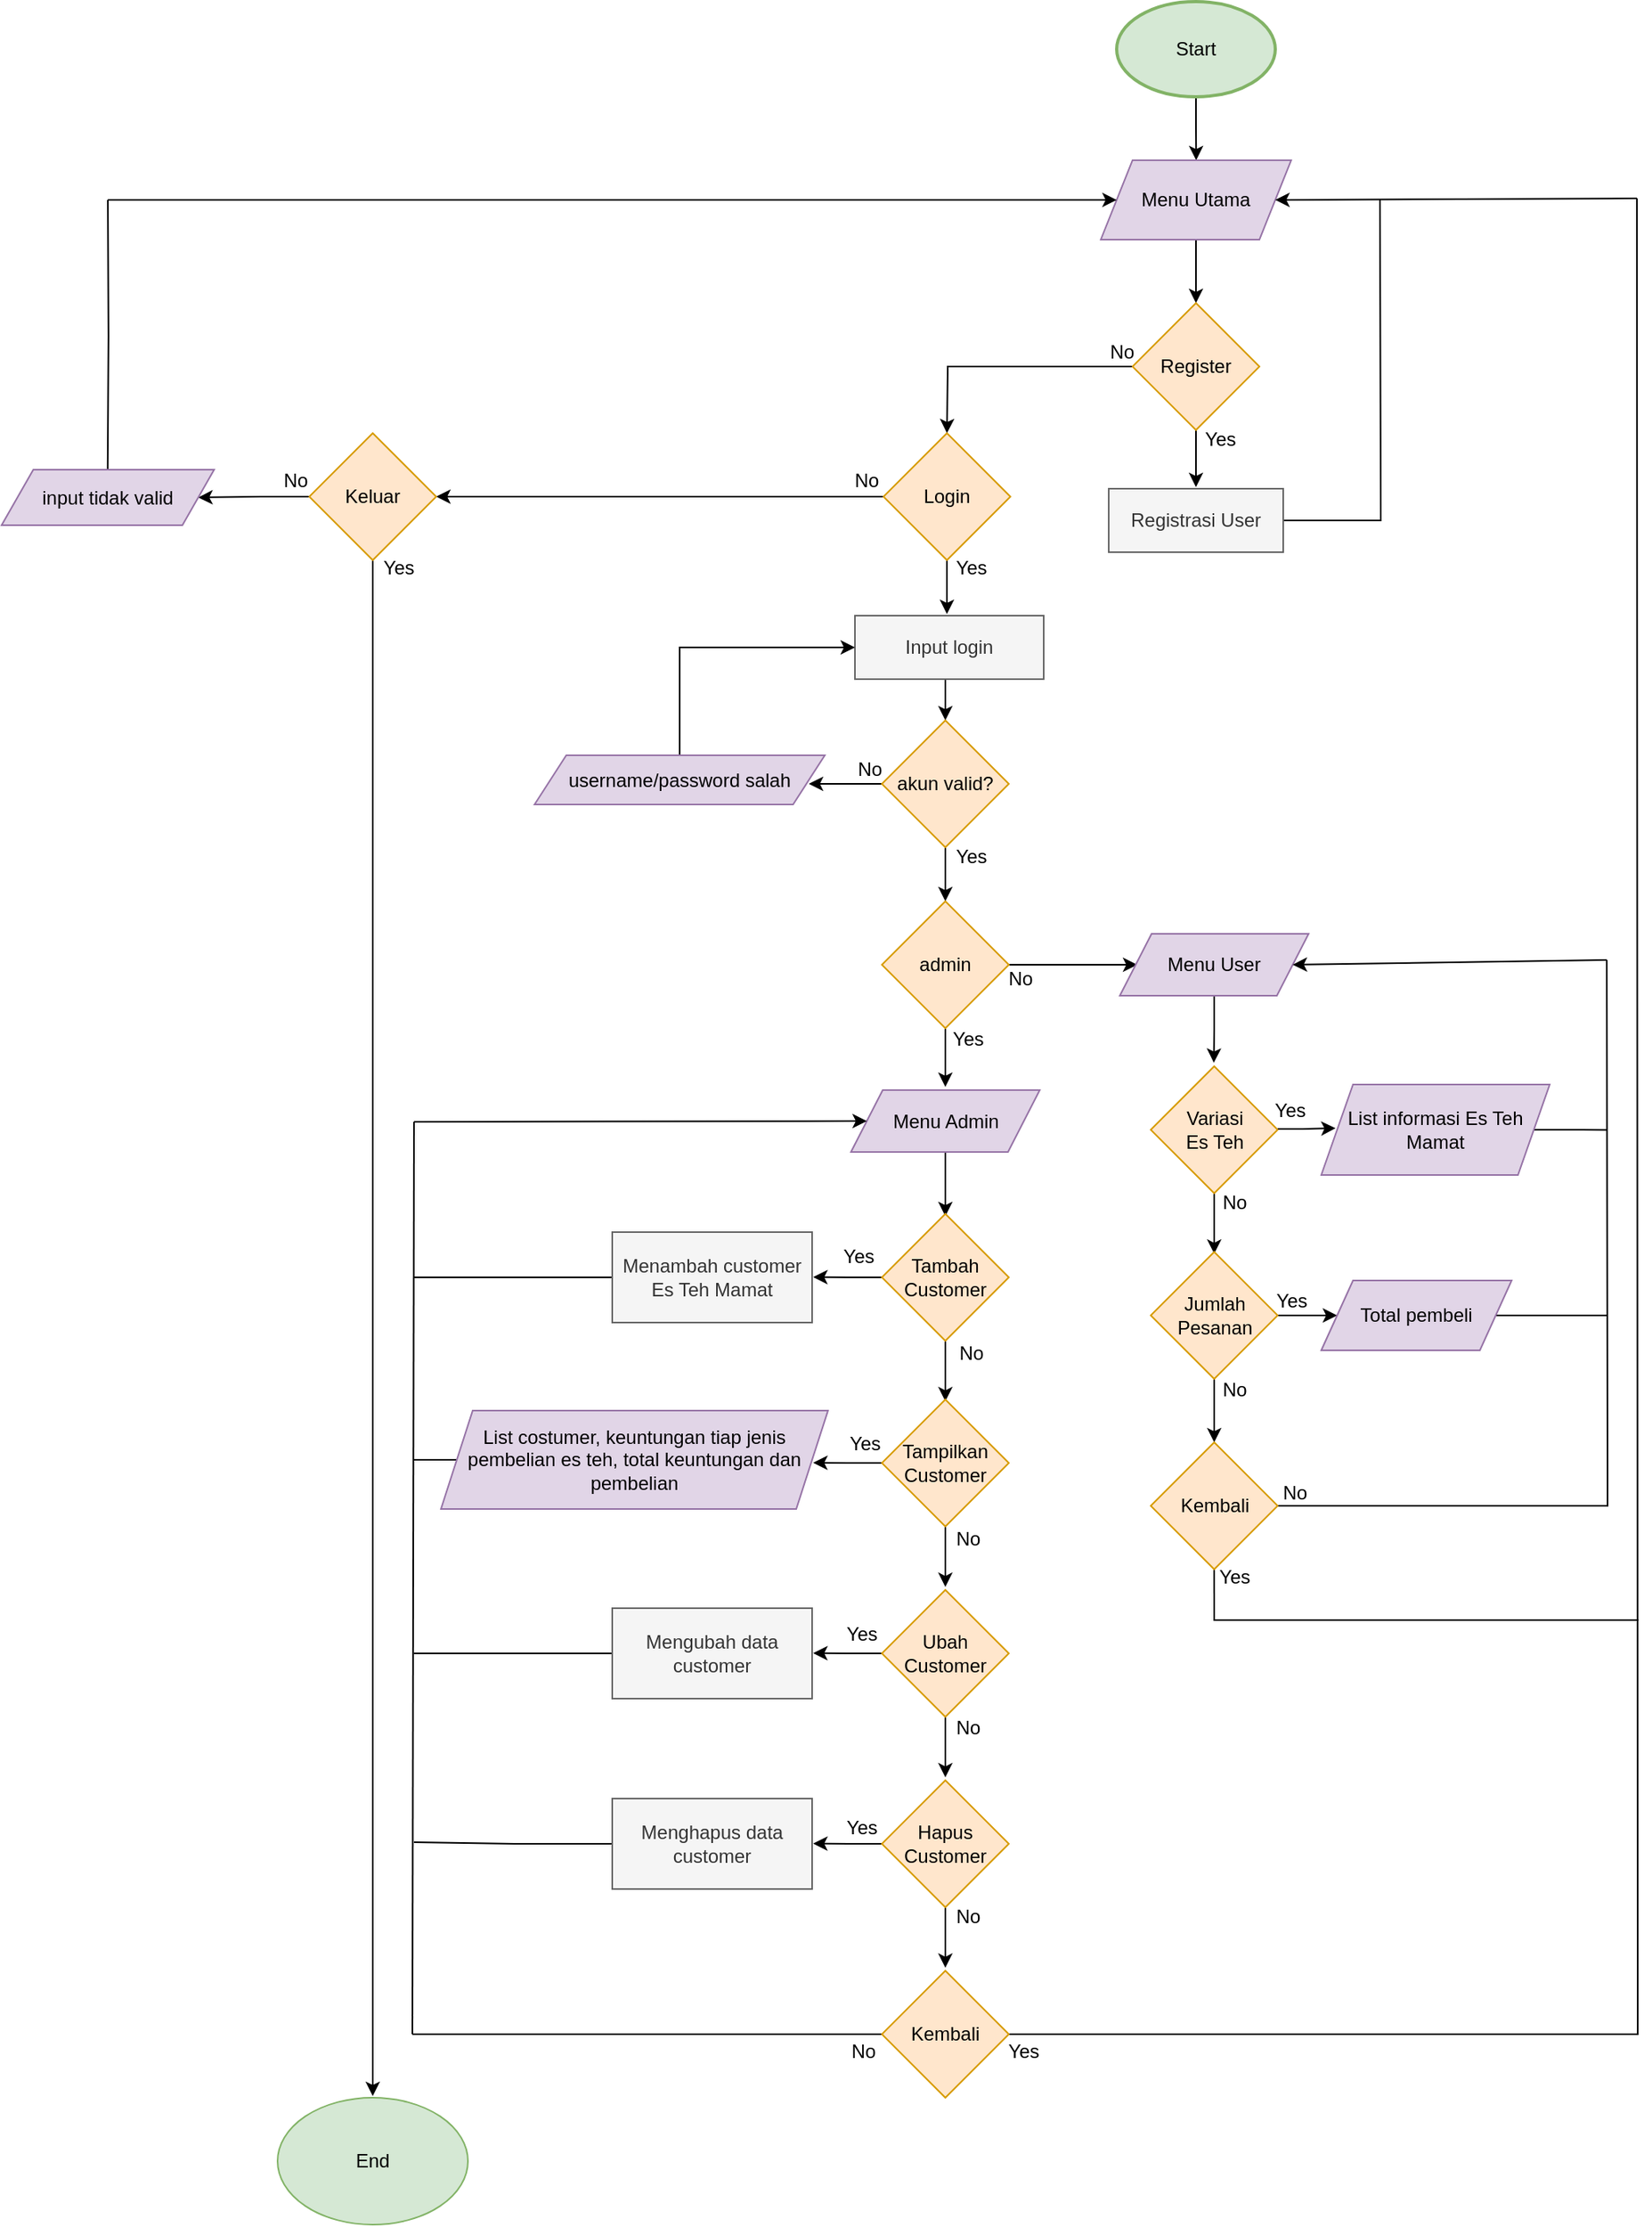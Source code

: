 <mxfile version="24.7.17">
  <diagram name="Page-1" id="psaYRLWhJM1OXI5JUv1E">
    <mxGraphModel dx="1280" dy="512" grid="0" gridSize="10" guides="1" tooltips="1" connect="1" arrows="1" fold="1" page="0" pageScale="1" pageWidth="1100" pageHeight="850" math="0" shadow="0">
      <root>
        <mxCell id="0" />
        <mxCell id="1" parent="0" />
        <mxCell id="k1Bq59QfBD5GOSJkM1TS-296" style="edgeStyle=orthogonalEdgeStyle;rounded=0;orthogonalLoop=1;jettySize=auto;html=1;exitX=0.5;exitY=1;exitDx=0;exitDy=0;exitPerimeter=0;" edge="1" parent="1" source="k1Bq59QfBD5GOSJkM1TS-295">
          <mxGeometry relative="1" as="geometry">
            <mxPoint x="570.143" y="120" as="targetPoint" />
          </mxGeometry>
        </mxCell>
        <mxCell id="k1Bq59QfBD5GOSJkM1TS-295" value="Start" style="strokeWidth=2;html=1;shape=mxgraph.flowchart.start_1;whiteSpace=wrap;fillColor=#d5e8d4;strokeColor=#82b366;" vertex="1" parent="1">
          <mxGeometry x="520" y="20" width="100" height="60" as="geometry" />
        </mxCell>
        <mxCell id="k1Bq59QfBD5GOSJkM1TS-300" style="edgeStyle=orthogonalEdgeStyle;rounded=0;orthogonalLoop=1;jettySize=auto;html=1;exitX=0.5;exitY=1;exitDx=0;exitDy=0;" edge="1" parent="1" source="k1Bq59QfBD5GOSJkM1TS-299">
          <mxGeometry relative="1" as="geometry">
            <mxPoint x="570" y="210" as="targetPoint" />
          </mxGeometry>
        </mxCell>
        <mxCell id="k1Bq59QfBD5GOSJkM1TS-299" value="Menu Utama" style="shape=parallelogram;perimeter=parallelogramPerimeter;whiteSpace=wrap;html=1;fixedSize=1;fillColor=#e1d5e7;strokeColor=#9673a6;" vertex="1" parent="1">
          <mxGeometry x="510" y="120" width="120" height="50" as="geometry" />
        </mxCell>
        <mxCell id="k1Bq59QfBD5GOSJkM1TS-311" style="edgeStyle=orthogonalEdgeStyle;rounded=0;orthogonalLoop=1;jettySize=auto;html=1;exitX=0;exitY=0.5;exitDx=0;exitDy=0;" edge="1" parent="1" source="k1Bq59QfBD5GOSJkM1TS-302">
          <mxGeometry relative="1" as="geometry">
            <mxPoint x="413" y="292" as="targetPoint" />
          </mxGeometry>
        </mxCell>
        <mxCell id="k1Bq59QfBD5GOSJkM1TS-338" style="edgeStyle=orthogonalEdgeStyle;rounded=0;orthogonalLoop=1;jettySize=auto;html=1;exitX=0.5;exitY=1;exitDx=0;exitDy=0;" edge="1" parent="1" source="k1Bq59QfBD5GOSJkM1TS-302">
          <mxGeometry relative="1" as="geometry">
            <mxPoint x="570" y="326" as="targetPoint" />
          </mxGeometry>
        </mxCell>
        <mxCell id="k1Bq59QfBD5GOSJkM1TS-302" value="Register" style="rhombus;whiteSpace=wrap;html=1;fillColor=#ffe6cc;strokeColor=#d79b00;" vertex="1" parent="1">
          <mxGeometry x="530" y="210" width="80" height="80" as="geometry" />
        </mxCell>
        <mxCell id="k1Bq59QfBD5GOSJkM1TS-432" style="edgeStyle=orthogonalEdgeStyle;rounded=0;orthogonalLoop=1;jettySize=auto;html=1;exitX=1;exitY=0.5;exitDx=0;exitDy=0;endArrow=none;endFill=0;" edge="1" parent="1" source="k1Bq59QfBD5GOSJkM1TS-309">
          <mxGeometry relative="1" as="geometry">
            <mxPoint x="686" y="145" as="targetPoint" />
          </mxGeometry>
        </mxCell>
        <mxCell id="k1Bq59QfBD5GOSJkM1TS-309" value="Registrasi User" style="rounded=0;whiteSpace=wrap;html=1;fillColor=#f5f5f5;fontColor=#333333;strokeColor=#666666;" vertex="1" parent="1">
          <mxGeometry x="515" y="327" width="110" height="40" as="geometry" />
        </mxCell>
        <mxCell id="k1Bq59QfBD5GOSJkM1TS-314" value="No" style="text;html=1;align=center;verticalAlign=middle;resizable=0;points=[];autosize=1;strokeColor=none;fillColor=none;" vertex="1" parent="1">
          <mxGeometry x="506" y="228" width="33" height="26" as="geometry" />
        </mxCell>
        <mxCell id="k1Bq59QfBD5GOSJkM1TS-317" style="edgeStyle=orthogonalEdgeStyle;rounded=0;orthogonalLoop=1;jettySize=auto;html=1;exitX=0;exitY=0.5;exitDx=0;exitDy=0;entryX=1;entryY=0.5;entryDx=0;entryDy=0;" edge="1" parent="1" source="k1Bq59QfBD5GOSJkM1TS-315" target="k1Bq59QfBD5GOSJkM1TS-369">
          <mxGeometry relative="1" as="geometry">
            <mxPoint x="125" y="332" as="targetPoint" />
            <mxPoint x="327" y="333" as="sourcePoint" />
          </mxGeometry>
        </mxCell>
        <mxCell id="k1Bq59QfBD5GOSJkM1TS-339" style="edgeStyle=orthogonalEdgeStyle;rounded=0;orthogonalLoop=1;jettySize=auto;html=1;exitX=0.5;exitY=1;exitDx=0;exitDy=0;" edge="1" parent="1" source="k1Bq59QfBD5GOSJkM1TS-315">
          <mxGeometry relative="1" as="geometry">
            <mxPoint x="413" y="406" as="targetPoint" />
          </mxGeometry>
        </mxCell>
        <mxCell id="k1Bq59QfBD5GOSJkM1TS-315" value="Login" style="rhombus;whiteSpace=wrap;html=1;fillColor=#ffe6cc;strokeColor=#d79b00;" vertex="1" parent="1">
          <mxGeometry x="373" y="292" width="80" height="80" as="geometry" />
        </mxCell>
        <mxCell id="k1Bq59QfBD5GOSJkM1TS-320" style="edgeStyle=orthogonalEdgeStyle;rounded=0;orthogonalLoop=1;jettySize=auto;html=1;exitX=0.5;exitY=1;exitDx=0;exitDy=0;entryX=0.5;entryY=0;entryDx=0;entryDy=0;" edge="1" parent="1" source="k1Bq59QfBD5GOSJkM1TS-318" target="k1Bq59QfBD5GOSJkM1TS-319">
          <mxGeometry relative="1" as="geometry" />
        </mxCell>
        <mxCell id="k1Bq59QfBD5GOSJkM1TS-318" value="Input login" style="rounded=0;whiteSpace=wrap;html=1;fillColor=#f5f5f5;fontColor=#333333;strokeColor=#666666;" vertex="1" parent="1">
          <mxGeometry x="355" y="407" width="119" height="40" as="geometry" />
        </mxCell>
        <mxCell id="k1Bq59QfBD5GOSJkM1TS-321" style="edgeStyle=orthogonalEdgeStyle;rounded=0;orthogonalLoop=1;jettySize=auto;html=1;exitX=0;exitY=0.5;exitDx=0;exitDy=0;" edge="1" parent="1" source="k1Bq59QfBD5GOSJkM1TS-319">
          <mxGeometry relative="1" as="geometry">
            <mxPoint x="325.931" y="512.966" as="targetPoint" />
          </mxGeometry>
        </mxCell>
        <mxCell id="k1Bq59QfBD5GOSJkM1TS-341" style="edgeStyle=orthogonalEdgeStyle;rounded=0;orthogonalLoop=1;jettySize=auto;html=1;exitX=0.5;exitY=1;exitDx=0;exitDy=0;entryX=0.5;entryY=0;entryDx=0;entryDy=0;" edge="1" parent="1" source="k1Bq59QfBD5GOSJkM1TS-319" target="k1Bq59QfBD5GOSJkM1TS-327">
          <mxGeometry relative="1" as="geometry">
            <mxPoint x="412" y="580.5" as="targetPoint" />
          </mxGeometry>
        </mxCell>
        <mxCell id="k1Bq59QfBD5GOSJkM1TS-319" value="akun valid?" style="rhombus;whiteSpace=wrap;html=1;fillColor=#ffe6cc;strokeColor=#d79b00;" vertex="1" parent="1">
          <mxGeometry x="372" y="473" width="80" height="80" as="geometry" />
        </mxCell>
        <mxCell id="k1Bq59QfBD5GOSJkM1TS-326" style="edgeStyle=orthogonalEdgeStyle;rounded=0;orthogonalLoop=1;jettySize=auto;html=1;exitX=0.5;exitY=0;exitDx=0;exitDy=0;entryX=0;entryY=0.5;entryDx=0;entryDy=0;" edge="1" parent="1" source="k1Bq59QfBD5GOSJkM1TS-325" target="k1Bq59QfBD5GOSJkM1TS-318">
          <mxGeometry relative="1" as="geometry">
            <mxPoint x="244.667" y="427.333" as="targetPoint" />
          </mxGeometry>
        </mxCell>
        <mxCell id="k1Bq59QfBD5GOSJkM1TS-325" value="username/password salah" style="shape=parallelogram;perimeter=parallelogramPerimeter;whiteSpace=wrap;html=1;fixedSize=1;fillColor=#e1d5e7;strokeColor=#9673a6;" vertex="1" parent="1">
          <mxGeometry x="153" y="495" width="183" height="31" as="geometry" />
        </mxCell>
        <mxCell id="k1Bq59QfBD5GOSJkM1TS-343" style="edgeStyle=orthogonalEdgeStyle;rounded=0;orthogonalLoop=1;jettySize=auto;html=1;exitX=0.5;exitY=1;exitDx=0;exitDy=0;entryX=0.5;entryY=0;entryDx=0;entryDy=0;" edge="1" parent="1" source="k1Bq59QfBD5GOSJkM1TS-327">
          <mxGeometry relative="1" as="geometry">
            <mxPoint x="412" y="704" as="targetPoint" />
          </mxGeometry>
        </mxCell>
        <mxCell id="k1Bq59QfBD5GOSJkM1TS-345" value="" style="edgeStyle=orthogonalEdgeStyle;rounded=0;orthogonalLoop=1;jettySize=auto;html=1;" edge="1" parent="1" source="k1Bq59QfBD5GOSJkM1TS-327">
          <mxGeometry relative="1" as="geometry">
            <mxPoint x="533" y="627" as="targetPoint" />
          </mxGeometry>
        </mxCell>
        <mxCell id="k1Bq59QfBD5GOSJkM1TS-327" value="admin" style="rhombus;whiteSpace=wrap;html=1;fillColor=#ffe6cc;strokeColor=#d79b00;" vertex="1" parent="1">
          <mxGeometry x="372" y="587" width="80" height="80" as="geometry" />
        </mxCell>
        <mxCell id="k1Bq59QfBD5GOSJkM1TS-328" value="Yes" style="text;html=1;align=center;verticalAlign=middle;resizable=0;points=[];autosize=1;strokeColor=none;fillColor=none;" vertex="1" parent="1">
          <mxGeometry x="409" y="364" width="38" height="26" as="geometry" />
        </mxCell>
        <mxCell id="k1Bq59QfBD5GOSJkM1TS-329" value="No" style="text;html=1;align=center;verticalAlign=middle;resizable=0;points=[];autosize=1;strokeColor=none;fillColor=none;" vertex="1" parent="1">
          <mxGeometry x="345" y="309" width="33" height="26" as="geometry" />
        </mxCell>
        <mxCell id="k1Bq59QfBD5GOSJkM1TS-332" value="No" style="text;html=1;align=center;verticalAlign=middle;resizable=0;points=[];autosize=1;strokeColor=none;fillColor=none;" vertex="1" parent="1">
          <mxGeometry x="347" y="491" width="33" height="26" as="geometry" />
        </mxCell>
        <mxCell id="k1Bq59QfBD5GOSJkM1TS-333" value="Yes" style="text;html=1;align=center;verticalAlign=middle;resizable=0;points=[];autosize=1;strokeColor=none;fillColor=none;" vertex="1" parent="1">
          <mxGeometry x="409" y="546" width="38" height="26" as="geometry" />
        </mxCell>
        <mxCell id="k1Bq59QfBD5GOSJkM1TS-340" value="Yes" style="text;html=1;align=center;verticalAlign=middle;resizable=0;points=[];autosize=1;strokeColor=none;fillColor=none;" vertex="1" parent="1">
          <mxGeometry x="566" y="283" width="38" height="26" as="geometry" />
        </mxCell>
        <mxCell id="k1Bq59QfBD5GOSJkM1TS-402" style="edgeStyle=orthogonalEdgeStyle;rounded=0;orthogonalLoop=1;jettySize=auto;html=1;exitX=0.5;exitY=1;exitDx=0;exitDy=0;" edge="1" parent="1" source="k1Bq59QfBD5GOSJkM1TS-351">
          <mxGeometry relative="1" as="geometry">
            <mxPoint x="581.25" y="688.75" as="targetPoint" />
          </mxGeometry>
        </mxCell>
        <mxCell id="k1Bq59QfBD5GOSJkM1TS-351" value="Menu User" style="shape=parallelogram;perimeter=parallelogramPerimeter;whiteSpace=wrap;html=1;fixedSize=1;fillColor=#e1d5e7;strokeColor=#9673a6;" vertex="1" parent="1">
          <mxGeometry x="522" y="607.5" width="119" height="39" as="geometry" />
        </mxCell>
        <mxCell id="k1Bq59QfBD5GOSJkM1TS-353" style="edgeStyle=orthogonalEdgeStyle;rounded=0;orthogonalLoop=1;jettySize=auto;html=1;exitX=0.5;exitY=1;exitDx=0;exitDy=0;" edge="1" parent="1" source="k1Bq59QfBD5GOSJkM1TS-352">
          <mxGeometry relative="1" as="geometry">
            <mxPoint x="412" y="785.5" as="targetPoint" />
          </mxGeometry>
        </mxCell>
        <mxCell id="k1Bq59QfBD5GOSJkM1TS-352" value="Menu Admin" style="shape=parallelogram;perimeter=parallelogramPerimeter;whiteSpace=wrap;html=1;fixedSize=1;fillColor=#e1d5e7;strokeColor=#9673a6;" vertex="1" parent="1">
          <mxGeometry x="352.5" y="706" width="119" height="39" as="geometry" />
        </mxCell>
        <mxCell id="k1Bq59QfBD5GOSJkM1TS-355" style="edgeStyle=orthogonalEdgeStyle;rounded=0;orthogonalLoop=1;jettySize=auto;html=1;exitX=0;exitY=0.5;exitDx=0;exitDy=0;" edge="1" parent="1" source="k1Bq59QfBD5GOSJkM1TS-354">
          <mxGeometry relative="1" as="geometry">
            <mxPoint x="328.667" y="823.833" as="targetPoint" />
          </mxGeometry>
        </mxCell>
        <mxCell id="k1Bq59QfBD5GOSJkM1TS-356" style="edgeStyle=orthogonalEdgeStyle;rounded=0;orthogonalLoop=1;jettySize=auto;html=1;exitX=0.5;exitY=1;exitDx=0;exitDy=0;" edge="1" parent="1" source="k1Bq59QfBD5GOSJkM1TS-354">
          <mxGeometry relative="1" as="geometry">
            <mxPoint x="412" y="902.167" as="targetPoint" />
          </mxGeometry>
        </mxCell>
        <mxCell id="k1Bq59QfBD5GOSJkM1TS-354" value="Tambah Customer" style="rhombus;whiteSpace=wrap;html=1;fillColor=#ffe6cc;strokeColor=#d79b00;" vertex="1" parent="1">
          <mxGeometry x="372" y="784" width="80" height="80" as="geometry" />
        </mxCell>
        <mxCell id="k1Bq59QfBD5GOSJkM1TS-357" style="edgeStyle=orthogonalEdgeStyle;rounded=0;orthogonalLoop=1;jettySize=auto;html=1;exitX=0;exitY=0.5;exitDx=0;exitDy=0;" edge="1" parent="1" source="k1Bq59QfBD5GOSJkM1TS-359">
          <mxGeometry relative="1" as="geometry">
            <mxPoint x="328.667" y="940.833" as="targetPoint" />
          </mxGeometry>
        </mxCell>
        <mxCell id="k1Bq59QfBD5GOSJkM1TS-358" style="edgeStyle=orthogonalEdgeStyle;rounded=0;orthogonalLoop=1;jettySize=auto;html=1;exitX=0.5;exitY=1;exitDx=0;exitDy=0;" edge="1" parent="1" source="k1Bq59QfBD5GOSJkM1TS-359">
          <mxGeometry relative="1" as="geometry">
            <mxPoint x="412" y="1019.167" as="targetPoint" />
          </mxGeometry>
        </mxCell>
        <mxCell id="k1Bq59QfBD5GOSJkM1TS-359" value="Tampilkan Customer" style="rhombus;whiteSpace=wrap;html=1;fillColor=#ffe6cc;strokeColor=#d79b00;" vertex="1" parent="1">
          <mxGeometry x="372" y="901" width="80" height="80" as="geometry" />
        </mxCell>
        <mxCell id="k1Bq59QfBD5GOSJkM1TS-360" style="edgeStyle=orthogonalEdgeStyle;rounded=0;orthogonalLoop=1;jettySize=auto;html=1;exitX=0;exitY=0.5;exitDx=0;exitDy=0;" edge="1" parent="1" source="k1Bq59QfBD5GOSJkM1TS-362">
          <mxGeometry relative="1" as="geometry">
            <mxPoint x="328.667" y="1060.833" as="targetPoint" />
          </mxGeometry>
        </mxCell>
        <mxCell id="k1Bq59QfBD5GOSJkM1TS-361" style="edgeStyle=orthogonalEdgeStyle;rounded=0;orthogonalLoop=1;jettySize=auto;html=1;exitX=0.5;exitY=1;exitDx=0;exitDy=0;" edge="1" parent="1" source="k1Bq59QfBD5GOSJkM1TS-362">
          <mxGeometry relative="1" as="geometry">
            <mxPoint x="412" y="1139.167" as="targetPoint" />
          </mxGeometry>
        </mxCell>
        <mxCell id="k1Bq59QfBD5GOSJkM1TS-362" value="Ubah Customer" style="rhombus;whiteSpace=wrap;html=1;fillColor=#ffe6cc;strokeColor=#d79b00;" vertex="1" parent="1">
          <mxGeometry x="372" y="1021" width="80" height="80" as="geometry" />
        </mxCell>
        <mxCell id="k1Bq59QfBD5GOSJkM1TS-363" style="edgeStyle=orthogonalEdgeStyle;rounded=0;orthogonalLoop=1;jettySize=auto;html=1;exitX=0;exitY=0.5;exitDx=0;exitDy=0;" edge="1" parent="1" source="k1Bq59QfBD5GOSJkM1TS-365">
          <mxGeometry relative="1" as="geometry">
            <mxPoint x="328.667" y="1180.833" as="targetPoint" />
          </mxGeometry>
        </mxCell>
        <mxCell id="k1Bq59QfBD5GOSJkM1TS-364" style="edgeStyle=orthogonalEdgeStyle;rounded=0;orthogonalLoop=1;jettySize=auto;html=1;exitX=0.5;exitY=1;exitDx=0;exitDy=0;" edge="1" parent="1" source="k1Bq59QfBD5GOSJkM1TS-365">
          <mxGeometry relative="1" as="geometry">
            <mxPoint x="412" y="1259.167" as="targetPoint" />
          </mxGeometry>
        </mxCell>
        <mxCell id="k1Bq59QfBD5GOSJkM1TS-365" value="Hapus Customer" style="rhombus;whiteSpace=wrap;html=1;fillColor=#ffe6cc;strokeColor=#d79b00;" vertex="1" parent="1">
          <mxGeometry x="372" y="1141" width="80" height="80" as="geometry" />
        </mxCell>
        <mxCell id="k1Bq59QfBD5GOSJkM1TS-366" style="edgeStyle=orthogonalEdgeStyle;rounded=0;orthogonalLoop=1;jettySize=auto;html=1;exitX=0;exitY=0.5;exitDx=0;exitDy=0;endArrow=none;endFill=0;" edge="1" parent="1" source="k1Bq59QfBD5GOSJkM1TS-368">
          <mxGeometry relative="1" as="geometry">
            <mxPoint x="76" y="1301" as="targetPoint" />
          </mxGeometry>
        </mxCell>
        <mxCell id="k1Bq59QfBD5GOSJkM1TS-418" style="edgeStyle=orthogonalEdgeStyle;rounded=0;orthogonalLoop=1;jettySize=auto;html=1;exitX=1;exitY=0.5;exitDx=0;exitDy=0;endArrow=none;endFill=0;" edge="1" parent="1" source="k1Bq59QfBD5GOSJkM1TS-368">
          <mxGeometry relative="1" as="geometry">
            <mxPoint x="848" y="144" as="targetPoint" />
          </mxGeometry>
        </mxCell>
        <mxCell id="k1Bq59QfBD5GOSJkM1TS-368" value="Kembali" style="rhombus;whiteSpace=wrap;html=1;fillColor=#ffe6cc;strokeColor=#d79b00;" vertex="1" parent="1">
          <mxGeometry x="372" y="1261" width="80" height="80" as="geometry" />
        </mxCell>
        <mxCell id="k1Bq59QfBD5GOSJkM1TS-370" style="edgeStyle=orthogonalEdgeStyle;rounded=0;orthogonalLoop=1;jettySize=auto;html=1;exitX=0;exitY=0.5;exitDx=0;exitDy=0;" edge="1" parent="1" source="k1Bq59QfBD5GOSJkM1TS-369" target="k1Bq59QfBD5GOSJkM1TS-371">
          <mxGeometry relative="1" as="geometry">
            <mxPoint x="-41" y="332" as="targetPoint" />
          </mxGeometry>
        </mxCell>
        <mxCell id="k1Bq59QfBD5GOSJkM1TS-376" style="edgeStyle=orthogonalEdgeStyle;rounded=0;orthogonalLoop=1;jettySize=auto;html=1;exitX=0.5;exitY=1;exitDx=0;exitDy=0;" edge="1" parent="1" source="k1Bq59QfBD5GOSJkM1TS-369">
          <mxGeometry relative="1" as="geometry">
            <mxPoint x="51" y="1340" as="targetPoint" />
          </mxGeometry>
        </mxCell>
        <mxCell id="k1Bq59QfBD5GOSJkM1TS-369" value="Keluar" style="rhombus;whiteSpace=wrap;html=1;fillColor=#ffe6cc;strokeColor=#d79b00;" vertex="1" parent="1">
          <mxGeometry x="11" y="292" width="80" height="80" as="geometry" />
        </mxCell>
        <mxCell id="k1Bq59QfBD5GOSJkM1TS-375" style="edgeStyle=orthogonalEdgeStyle;rounded=0;orthogonalLoop=1;jettySize=auto;html=1;exitX=0.5;exitY=0;exitDx=0;exitDy=0;endArrow=none;endFill=0;" edge="1" parent="1">
          <mxGeometry relative="1" as="geometry">
            <mxPoint x="-116" y="145" as="targetPoint" />
            <mxPoint x="-116.11" y="315" as="sourcePoint" />
          </mxGeometry>
        </mxCell>
        <mxCell id="k1Bq59QfBD5GOSJkM1TS-371" value="input tidak valid" style="shape=parallelogram;perimeter=parallelogramPerimeter;whiteSpace=wrap;html=1;fixedSize=1;fillColor=#e1d5e7;strokeColor=#9673a6;" vertex="1" parent="1">
          <mxGeometry x="-183" y="315" width="134" height="35" as="geometry" />
        </mxCell>
        <mxCell id="k1Bq59QfBD5GOSJkM1TS-374" value="" style="endArrow=classic;html=1;rounded=0;" edge="1" parent="1" target="k1Bq59QfBD5GOSJkM1TS-299">
          <mxGeometry width="50" height="50" relative="1" as="geometry">
            <mxPoint x="-116" y="145" as="sourcePoint" />
            <mxPoint x="-37" y="68" as="targetPoint" />
          </mxGeometry>
        </mxCell>
        <mxCell id="k1Bq59QfBD5GOSJkM1TS-377" value="No" style="text;html=1;align=center;verticalAlign=middle;resizable=0;points=[];autosize=1;strokeColor=none;fillColor=none;" vertex="1" parent="1">
          <mxGeometry x="-15" y="309" width="33" height="26" as="geometry" />
        </mxCell>
        <mxCell id="k1Bq59QfBD5GOSJkM1TS-378" value="Yes" style="text;html=1;align=center;verticalAlign=middle;resizable=0;points=[];autosize=1;strokeColor=none;fillColor=none;" vertex="1" parent="1">
          <mxGeometry x="48" y="364" width="38" height="26" as="geometry" />
        </mxCell>
        <mxCell id="k1Bq59QfBD5GOSJkM1TS-385" style="edgeStyle=orthogonalEdgeStyle;rounded=0;orthogonalLoop=1;jettySize=auto;html=1;exitX=0;exitY=0.5;exitDx=0;exitDy=0;endArrow=none;endFill=0;" edge="1" parent="1" source="k1Bq59QfBD5GOSJkM1TS-379">
          <mxGeometry relative="1" as="geometry">
            <mxPoint x="77" y="824" as="targetPoint" />
          </mxGeometry>
        </mxCell>
        <mxCell id="k1Bq59QfBD5GOSJkM1TS-379" value="Menambah customer Es Teh Mamat" style="rounded=0;whiteSpace=wrap;html=1;fillColor=#f5f5f5;fontColor=#333333;strokeColor=#666666;" vertex="1" parent="1">
          <mxGeometry x="202" y="795.5" width="126" height="57" as="geometry" />
        </mxCell>
        <mxCell id="k1Bq59QfBD5GOSJkM1TS-388" style="edgeStyle=orthogonalEdgeStyle;rounded=0;orthogonalLoop=1;jettySize=auto;html=1;exitX=0;exitY=0.5;exitDx=0;exitDy=0;endArrow=none;endFill=0;" edge="1" parent="1" source="k1Bq59QfBD5GOSJkM1TS-380">
          <mxGeometry relative="1" as="geometry">
            <mxPoint x="77" y="1061" as="targetPoint" />
          </mxGeometry>
        </mxCell>
        <mxCell id="k1Bq59QfBD5GOSJkM1TS-380" value="Mengubah data customer" style="rounded=0;whiteSpace=wrap;html=1;fillColor=#f5f5f5;fontColor=#333333;strokeColor=#666666;" vertex="1" parent="1">
          <mxGeometry x="202" y="1032.5" width="126" height="57" as="geometry" />
        </mxCell>
        <mxCell id="k1Bq59QfBD5GOSJkM1TS-389" style="edgeStyle=orthogonalEdgeStyle;rounded=0;orthogonalLoop=1;jettySize=auto;html=1;exitX=0;exitY=0.5;exitDx=0;exitDy=0;endArrow=none;endFill=0;" edge="1" parent="1" source="k1Bq59QfBD5GOSJkM1TS-381">
          <mxGeometry relative="1" as="geometry">
            <mxPoint x="77" y="1180" as="targetPoint" />
          </mxGeometry>
        </mxCell>
        <mxCell id="k1Bq59QfBD5GOSJkM1TS-381" value="Menghapus data c&lt;span style=&quot;background-color: initial;&quot;&gt;ustomer&lt;/span&gt;" style="rounded=0;whiteSpace=wrap;html=1;fillColor=#f5f5f5;fontColor=#333333;strokeColor=#666666;" vertex="1" parent="1">
          <mxGeometry x="202" y="1152.5" width="126" height="57" as="geometry" />
        </mxCell>
        <mxCell id="k1Bq59QfBD5GOSJkM1TS-387" style="edgeStyle=orthogonalEdgeStyle;rounded=0;orthogonalLoop=1;jettySize=auto;html=1;exitX=0;exitY=0.5;exitDx=0;exitDy=0;endArrow=none;endFill=0;" edge="1" parent="1" source="k1Bq59QfBD5GOSJkM1TS-382">
          <mxGeometry relative="1" as="geometry">
            <mxPoint x="77" y="939" as="targetPoint" />
          </mxGeometry>
        </mxCell>
        <mxCell id="k1Bq59QfBD5GOSJkM1TS-382" value="List costumer, keuntungan tiap jenis pembelian es teh, total keuntungan dan pembelian" style="shape=parallelogram;perimeter=parallelogramPerimeter;whiteSpace=wrap;html=1;fixedSize=1;fillColor=#e1d5e7;strokeColor=#9673a6;" vertex="1" parent="1">
          <mxGeometry x="94" y="908" width="244" height="62" as="geometry" />
        </mxCell>
        <mxCell id="k1Bq59QfBD5GOSJkM1TS-390" value="" style="endArrow=none;html=1;rounded=0;endFill=0;" edge="1" parent="1">
          <mxGeometry width="50" height="50" relative="1" as="geometry">
            <mxPoint x="76" y="1301" as="sourcePoint" />
            <mxPoint x="77" y="726" as="targetPoint" />
          </mxGeometry>
        </mxCell>
        <mxCell id="k1Bq59QfBD5GOSJkM1TS-391" value="" style="endArrow=classic;html=1;rounded=0;entryX=0;entryY=0.5;entryDx=0;entryDy=0;" edge="1" parent="1" target="k1Bq59QfBD5GOSJkM1TS-352">
          <mxGeometry width="50" height="50" relative="1" as="geometry">
            <mxPoint x="77" y="726" as="sourcePoint" />
            <mxPoint x="127" y="691" as="targetPoint" />
          </mxGeometry>
        </mxCell>
        <mxCell id="k1Bq59QfBD5GOSJkM1TS-392" value="Yes" style="text;html=1;align=center;verticalAlign=middle;resizable=0;points=[];autosize=1;strokeColor=none;fillColor=none;" vertex="1" parent="1">
          <mxGeometry x="338" y="798" width="38" height="26" as="geometry" />
        </mxCell>
        <mxCell id="k1Bq59QfBD5GOSJkM1TS-393" value="No" style="text;html=1;align=center;verticalAlign=middle;resizable=0;points=[];autosize=1;strokeColor=none;fillColor=none;" vertex="1" parent="1">
          <mxGeometry x="411.5" y="859" width="33" height="26" as="geometry" />
        </mxCell>
        <mxCell id="k1Bq59QfBD5GOSJkM1TS-394" value="Yes" style="text;html=1;align=center;verticalAlign=middle;resizable=0;points=[];autosize=1;strokeColor=none;fillColor=none;" vertex="1" parent="1">
          <mxGeometry x="342" y="916" width="38" height="26" as="geometry" />
        </mxCell>
        <mxCell id="k1Bq59QfBD5GOSJkM1TS-395" value="No" style="text;html=1;align=center;verticalAlign=middle;resizable=0;points=[];autosize=1;strokeColor=none;fillColor=none;" vertex="1" parent="1">
          <mxGeometry x="409" y="976" width="33" height="26" as="geometry" />
        </mxCell>
        <mxCell id="k1Bq59QfBD5GOSJkM1TS-396" value="Yes" style="text;html=1;align=center;verticalAlign=middle;resizable=0;points=[];autosize=1;strokeColor=none;fillColor=none;" vertex="1" parent="1">
          <mxGeometry x="340" y="1036" width="38" height="26" as="geometry" />
        </mxCell>
        <mxCell id="k1Bq59QfBD5GOSJkM1TS-397" value="No" style="text;html=1;align=center;verticalAlign=middle;resizable=0;points=[];autosize=1;strokeColor=none;fillColor=none;" vertex="1" parent="1">
          <mxGeometry x="409" y="1095" width="33" height="26" as="geometry" />
        </mxCell>
        <mxCell id="k1Bq59QfBD5GOSJkM1TS-398" value="Yes" style="text;html=1;align=center;verticalAlign=middle;resizable=0;points=[];autosize=1;strokeColor=none;fillColor=none;" vertex="1" parent="1">
          <mxGeometry x="340" y="1158" width="38" height="26" as="geometry" />
        </mxCell>
        <mxCell id="k1Bq59QfBD5GOSJkM1TS-399" value="No" style="text;html=1;align=center;verticalAlign=middle;resizable=0;points=[];autosize=1;strokeColor=none;fillColor=none;" vertex="1" parent="1">
          <mxGeometry x="409" y="1214" width="33" height="26" as="geometry" />
        </mxCell>
        <mxCell id="k1Bq59QfBD5GOSJkM1TS-400" value="Yes" style="text;html=1;align=center;verticalAlign=middle;resizable=0;points=[];autosize=1;strokeColor=none;fillColor=none;" vertex="1" parent="1">
          <mxGeometry x="442" y="1299" width="38" height="26" as="geometry" />
        </mxCell>
        <mxCell id="k1Bq59QfBD5GOSJkM1TS-401" value="No" style="text;html=1;align=center;verticalAlign=middle;resizable=0;points=[];autosize=1;strokeColor=none;fillColor=none;" vertex="1" parent="1">
          <mxGeometry x="343" y="1299" width="33" height="26" as="geometry" />
        </mxCell>
        <mxCell id="k1Bq59QfBD5GOSJkM1TS-403" style="edgeStyle=orthogonalEdgeStyle;rounded=0;orthogonalLoop=1;jettySize=auto;html=1;exitX=0.5;exitY=1;exitDx=0;exitDy=0;" edge="1" parent="1" source="k1Bq59QfBD5GOSJkM1TS-404">
          <mxGeometry relative="1" as="geometry">
            <mxPoint x="581.5" y="809.167" as="targetPoint" />
          </mxGeometry>
        </mxCell>
        <mxCell id="k1Bq59QfBD5GOSJkM1TS-410" style="edgeStyle=orthogonalEdgeStyle;rounded=0;orthogonalLoop=1;jettySize=auto;html=1;exitX=1;exitY=0.5;exitDx=0;exitDy=0;" edge="1" parent="1">
          <mxGeometry relative="1" as="geometry">
            <mxPoint x="658" y="730" as="targetPoint" />
            <mxPoint x="621.5" y="730.5" as="sourcePoint" />
            <Array as="points">
              <mxPoint x="637" y="730.5" />
            </Array>
          </mxGeometry>
        </mxCell>
        <mxCell id="k1Bq59QfBD5GOSJkM1TS-404" value="Variasi&lt;div&gt;Es Teh&lt;/div&gt;" style="rhombus;whiteSpace=wrap;html=1;fillColor=#ffe6cc;strokeColor=#d79b00;" vertex="1" parent="1">
          <mxGeometry x="541.5" y="691" width="80" height="80" as="geometry" />
        </mxCell>
        <mxCell id="k1Bq59QfBD5GOSJkM1TS-405" style="edgeStyle=orthogonalEdgeStyle;rounded=0;orthogonalLoop=1;jettySize=auto;html=1;exitX=0.5;exitY=1;exitDx=0;exitDy=0;entryX=0.5;entryY=0;entryDx=0;entryDy=0;entryPerimeter=0;" edge="1" parent="1" source="k1Bq59QfBD5GOSJkM1TS-406" target="k1Bq59QfBD5GOSJkM1TS-407">
          <mxGeometry relative="1" as="geometry">
            <mxPoint x="581.5" y="926.167" as="targetPoint" />
          </mxGeometry>
        </mxCell>
        <mxCell id="k1Bq59QfBD5GOSJkM1TS-413" style="edgeStyle=orthogonalEdgeStyle;rounded=0;orthogonalLoop=1;jettySize=auto;html=1;exitX=1;exitY=0.5;exitDx=0;exitDy=0;" edge="1" parent="1" source="k1Bq59QfBD5GOSJkM1TS-406">
          <mxGeometry relative="1" as="geometry">
            <mxPoint x="659" y="848" as="targetPoint" />
            <Array as="points">
              <mxPoint x="648" y="848" />
              <mxPoint x="648" y="848" />
            </Array>
          </mxGeometry>
        </mxCell>
        <mxCell id="k1Bq59QfBD5GOSJkM1TS-406" value="Jumlah Pesanan" style="rhombus;whiteSpace=wrap;html=1;fillColor=#ffe6cc;strokeColor=#d79b00;" vertex="1" parent="1">
          <mxGeometry x="541.5" y="808" width="80" height="80" as="geometry" />
        </mxCell>
        <mxCell id="k1Bq59QfBD5GOSJkM1TS-415" style="edgeStyle=orthogonalEdgeStyle;rounded=0;orthogonalLoop=1;jettySize=auto;html=1;endArrow=none;endFill=0;" edge="1" parent="1">
          <mxGeometry relative="1" as="geometry">
            <mxPoint x="849" y="1040" as="targetPoint" />
            <mxPoint x="581" y="1040" as="sourcePoint" />
            <Array as="points">
              <mxPoint x="846" y="1040" />
            </Array>
          </mxGeometry>
        </mxCell>
        <mxCell id="k1Bq59QfBD5GOSJkM1TS-426" style="edgeStyle=orthogonalEdgeStyle;rounded=0;orthogonalLoop=1;jettySize=auto;html=1;exitX=0.5;exitY=1;exitDx=0;exitDy=0;endArrow=none;endFill=0;" edge="1" parent="1">
          <mxGeometry relative="1" as="geometry">
            <mxPoint x="581.517" y="1040.38" as="targetPoint" />
            <mxPoint x="581.46" y="1008" as="sourcePoint" />
          </mxGeometry>
        </mxCell>
        <mxCell id="k1Bq59QfBD5GOSJkM1TS-427" style="edgeStyle=orthogonalEdgeStyle;rounded=0;orthogonalLoop=1;jettySize=auto;html=1;exitX=1;exitY=0.5;exitDx=0;exitDy=0;endArrow=none;endFill=0;" edge="1" parent="1" source="k1Bq59QfBD5GOSJkM1TS-407">
          <mxGeometry relative="1" as="geometry">
            <mxPoint x="829" y="624" as="targetPoint" />
          </mxGeometry>
        </mxCell>
        <mxCell id="k1Bq59QfBD5GOSJkM1TS-407" value="Kembali" style="rhombus;whiteSpace=wrap;html=1;fillColor=#ffe6cc;strokeColor=#d79b00;" vertex="1" parent="1">
          <mxGeometry x="541.5" y="928" width="80" height="80" as="geometry" />
        </mxCell>
        <mxCell id="k1Bq59QfBD5GOSJkM1TS-408" value="No" style="text;html=1;align=center;verticalAlign=middle;resizable=0;points=[];autosize=1;strokeColor=none;fillColor=none;" vertex="1" parent="1">
          <mxGeometry x="577" y="764" width="33" height="26" as="geometry" />
        </mxCell>
        <mxCell id="k1Bq59QfBD5GOSJkM1TS-409" value="No" style="text;html=1;align=center;verticalAlign=middle;resizable=0;points=[];autosize=1;strokeColor=none;fillColor=none;" vertex="1" parent="1">
          <mxGeometry x="577" y="882" width="33" height="26" as="geometry" />
        </mxCell>
        <mxCell id="k1Bq59QfBD5GOSJkM1TS-430" style="edgeStyle=orthogonalEdgeStyle;rounded=0;orthogonalLoop=1;jettySize=auto;html=1;exitX=1;exitY=0.5;exitDx=0;exitDy=0;endArrow=none;endFill=0;" edge="1" parent="1" source="k1Bq59QfBD5GOSJkM1TS-416">
          <mxGeometry relative="1" as="geometry">
            <mxPoint x="829.25" y="731.167" as="targetPoint" />
          </mxGeometry>
        </mxCell>
        <mxCell id="k1Bq59QfBD5GOSJkM1TS-416" value="List informasi Es Teh Mamat" style="shape=parallelogram;perimeter=parallelogramPerimeter;whiteSpace=wrap;html=1;fixedSize=1;fillColor=#e1d5e7;strokeColor=#9673a6;" vertex="1" parent="1">
          <mxGeometry x="649" y="702.5" width="144" height="57" as="geometry" />
        </mxCell>
        <mxCell id="k1Bq59QfBD5GOSJkM1TS-431" style="edgeStyle=orthogonalEdgeStyle;rounded=0;orthogonalLoop=1;jettySize=auto;html=1;exitX=1;exitY=0.5;exitDx=0;exitDy=0;endArrow=none;endFill=0;" edge="1" parent="1" source="k1Bq59QfBD5GOSJkM1TS-417">
          <mxGeometry relative="1" as="geometry">
            <mxPoint x="829.5" y="848" as="targetPoint" />
          </mxGeometry>
        </mxCell>
        <mxCell id="k1Bq59QfBD5GOSJkM1TS-417" value="Total pembeli" style="shape=parallelogram;perimeter=parallelogramPerimeter;whiteSpace=wrap;html=1;fixedSize=1;fillColor=#e1d5e7;strokeColor=#9673a6;" vertex="1" parent="1">
          <mxGeometry x="649" y="826" width="120" height="44" as="geometry" />
        </mxCell>
        <mxCell id="k1Bq59QfBD5GOSJkM1TS-419" value="" style="endArrow=classic;html=1;rounded=0;entryX=1;entryY=0.5;entryDx=0;entryDy=0;" edge="1" parent="1" target="k1Bq59QfBD5GOSJkM1TS-299">
          <mxGeometry width="50" height="50" relative="1" as="geometry">
            <mxPoint x="848" y="144" as="sourcePoint" />
            <mxPoint x="899" y="98" as="targetPoint" />
          </mxGeometry>
        </mxCell>
        <mxCell id="k1Bq59QfBD5GOSJkM1TS-420" value="End" style="ellipse;whiteSpace=wrap;html=1;fillColor=#d5e8d4;strokeColor=#82b366;" vertex="1" parent="1">
          <mxGeometry x="-9" y="1341" width="120" height="80" as="geometry" />
        </mxCell>
        <mxCell id="k1Bq59QfBD5GOSJkM1TS-421" value="Yes" style="text;html=1;align=center;verticalAlign=middle;resizable=0;points=[];autosize=1;strokeColor=none;fillColor=none;" vertex="1" parent="1">
          <mxGeometry x="406.5" y="661" width="38" height="26" as="geometry" />
        </mxCell>
        <mxCell id="k1Bq59QfBD5GOSJkM1TS-422" value="No" style="text;html=1;align=center;verticalAlign=middle;resizable=0;points=[];autosize=1;strokeColor=none;fillColor=none;" vertex="1" parent="1">
          <mxGeometry x="442" y="623" width="33" height="26" as="geometry" />
        </mxCell>
        <mxCell id="k1Bq59QfBD5GOSJkM1TS-423" value="Yes" style="text;html=1;align=center;verticalAlign=middle;resizable=0;points=[];autosize=1;strokeColor=none;fillColor=none;" vertex="1" parent="1">
          <mxGeometry x="610" y="706" width="38" height="26" as="geometry" />
        </mxCell>
        <mxCell id="k1Bq59QfBD5GOSJkM1TS-424" value="Yes" style="text;html=1;align=center;verticalAlign=middle;resizable=0;points=[];autosize=1;strokeColor=none;fillColor=none;" vertex="1" parent="1">
          <mxGeometry x="611" y="826" width="38" height="26" as="geometry" />
        </mxCell>
        <mxCell id="k1Bq59QfBD5GOSJkM1TS-425" value="Yes" style="text;html=1;align=center;verticalAlign=middle;resizable=0;points=[];autosize=1;strokeColor=none;fillColor=none;" vertex="1" parent="1">
          <mxGeometry x="574.5" y="1000" width="38" height="26" as="geometry" />
        </mxCell>
        <mxCell id="k1Bq59QfBD5GOSJkM1TS-428" value="" style="endArrow=classic;html=1;rounded=0;entryX=1;entryY=0.5;entryDx=0;entryDy=0;" edge="1" parent="1" target="k1Bq59QfBD5GOSJkM1TS-351">
          <mxGeometry width="50" height="50" relative="1" as="geometry">
            <mxPoint x="829" y="624" as="sourcePoint" />
            <mxPoint x="734" y="603" as="targetPoint" />
          </mxGeometry>
        </mxCell>
        <mxCell id="k1Bq59QfBD5GOSJkM1TS-429" value="No" style="text;html=1;align=center;verticalAlign=middle;resizable=0;points=[];autosize=1;strokeColor=none;fillColor=none;" vertex="1" parent="1">
          <mxGeometry x="615" y="947" width="33" height="26" as="geometry" />
        </mxCell>
      </root>
    </mxGraphModel>
  </diagram>
</mxfile>
